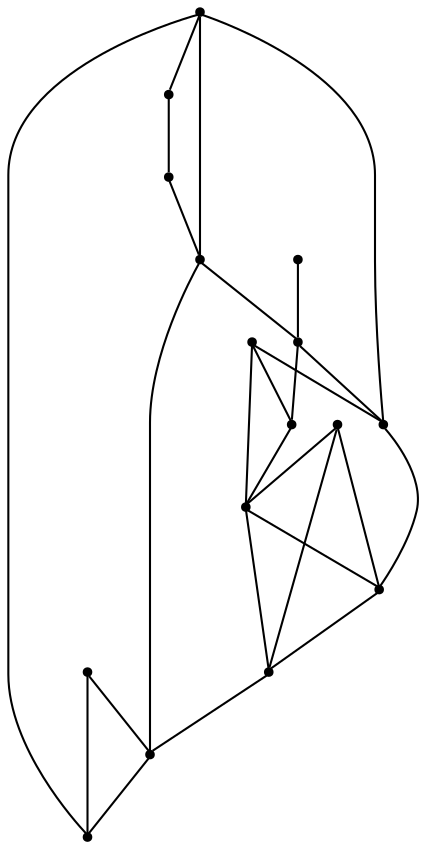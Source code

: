 graph {
  node [shape=point,comment="{\"directed\":false,\"doi\":\"10.1007/978-3-031-22203-0_17\",\"figure\":\"3 (2)\"}"]

  v0 [pos="1438.5396622249932,480.13636648792635"]
  v1 [pos="1509.6363459309941,353.49293673563693"]
  v2 [pos="1417.5789485108153,296.19297121406385"]
  v3 [pos="1363.112988804271,357.4931078908364"]
  v4 [pos="1363.819392536477,221.47431673582196"]
  v5 [pos="1305.1036916983462,518.6005289438972"]
  v6 [pos="1339.4821974309584,477.8028273346627"]
  v7 [pos="1309.9774259728022,284.3567443606744"]
  v8 [pos="1304.5182967250194,357.99341542960906"]
  v9 [pos="1225.3390164222733,265.47976035076636"]
  v10 [pos="1250.3012220853443,343.86704003769535"]
  v11 [pos="1193.2942692075917,485.3037523332265"]
  v12 [pos="1202.3363832331893,388.45634534824353"]
  v13 [pos="1256.2625726561052,406.79209522562655"]
  v14 [pos="1206.5453006006135,338.4907052126791"]
  v15 [pos="1200.5027158262437,433.5463397233946"]

  v0 -- v5 [id="-1",pos="1438.5396622249932,480.13636648792635 1423.291628023735,493.0602966818779 1405.648140550051,503.7139706811894 1385.6165482970528,510.39107868468597 1361.1337519896654,518.5519154021398 1333.0836402294926,520.7725764282399 1305.1036916983462,518.6005289438972"]
  v11 -- v15 [id="-2",pos="1193.2942692075917,485.3037523332265 1200.5027158262437,433.5463397233946 1200.5027158262437,433.5463397233946 1200.5027158262437,433.5463397233946"]
  v15 -- v12 [id="-3",pos="1200.5027158262437,433.5463397233946 1202.3363832331893,388.45634534824353 1202.3363832331893,388.45634534824353 1202.3363832331893,388.45634534824353"]
  v14 -- v10 [id="-5",pos="1206.5453006006135,338.4907052126791 1250.3012220853443,343.86704003769535 1250.3012220853443,343.86704003769535 1250.3012220853443,343.86704003769535"]
  v13 -- v0 [id="-6",pos="1256.2625726561052,406.79209522562655 1438.5396622249932,480.13636648792635 1438.5396622249932,480.13636648792635 1438.5396622249932,480.13636648792635"]
  v3 -- v4 [id="-8",pos="1363.112988804271,357.4931078908364 1363.819392536477,221.47431673582196 1363.819392536477,221.47431673582196 1363.819392536477,221.47431673582196"]
  v9 -- v11 [id="-11",pos="1225.3390164222733,265.47976035076636 1189.0881832313053,296.7550371953905 1160.711514397003,338.72353649468437 1149.1205400243769,373.4959544913396 1131.9990291231475,424.85974105943586 1151.5031280132785,460.52202980910045 1193.2942692075917,485.3037523332265"]
  v9 -- v4 [id="-12",pos="1225.3390164222733,265.47976035076636 1247.4537296805456,246.34955500107526 1272.5145759369368,231.21927496479043 1298.4734545618212,224.14067358836587 1320.0958008623375,218.24528297122652 1342.336901698362,217.93477726644778 1363.819392536477,221.47431673582196"]
  v13 -- v10 [id="-13",pos="1256.2625726561052,406.79209522562655 1259.2486012539348,386.5198888245227 1255.9843646343486,365.25086266574215 1250.3012220853443,343.86704003769535"]
  v12 -- v13 [id="-14",pos="1202.3363832331893,388.45634534824353 1215.5895130439953,399.70805078428106 1233.592411508955,405.792274993561 1256.2625726561052,406.79209522562655"]
  v11 -- v5 [id="-15",pos="1193.2942692075917,485.3037523332265 1197.0416102182644,487.5098975111349 1200.99985811398,489.6586320247279 1205.129472686361,491.7216844687238 1233.1605475258489,505.74875410770596 1269.0739966854576,515.8148708060198 1305.1036916983462,518.6005289438972"]
  v11 -- v13 [id="-16",pos="1193.2942692075917,485.3037523332265 1234.7732126159506,462.97812354387975 1251.9664812077142,435.9125416205418 1256.2625726561052,406.79209522562655"]
  v8 -- v3 [id="-17",pos="1304.5182967250194,357.99341542960906 1324.9769120624228,360.3884843944649 1344.4069105679105,359.56600707277187 1363.112988804271,357.4931078908364"]
  v3 -- v1 [id="-18",pos="1363.112988804271,357.4931078908364 1415.3290237047427,351.7220869635194 1462.0296828609153,336.24614228101933 1509.6363459309941,353.49293673563693"]
  v10 -- v9 [id="-19",pos="1250.3012220853443,343.86704003769535 1243.2493541658648,317.3102829057322 1232.4555833237825,290.5899684827217 1225.3390164222733,265.47976035076636"]
  v4 -- v1 [id="-20",pos="1363.819392536477,221.47431673582196 1410.3871778575185,229.05273492392985 1453.4163665393423,254.60081891930952 1478.9647270080811,280.1488880300714 1502.8664789704853,304.05036741271067 1511.4681430274745,327.95184679535 1509.6363459309941,353.49293673563693"]
  v7 -- v3 [id="-21",pos="1309.9774259728022,284.3567443606744 1314.6052002476024,312.8203438049147 1332.316355052164,337.1572724358536 1363.112988804271,357.4931078908364"]
  v7 -- v8 [id="-22",pos="1309.9774259728022,284.3567443606744 1298.8111090597972,304.9024110738559 1297.0190602722348,329.4476846019464 1304.5182967250194,357.99341542960906"]
  v6 -- v5 [id="-23",pos="1339.4821974309584,477.8028273346627 1316.5222638643588,484.38713652598096 1305.0621048731718,498.0141263998786 1305.1036916983462,518.6005289438972"]
  v6 -- v0 [id="-24",pos="1339.4821974309584,477.8028273346627 1376.3234825810105,475.0524076241807 1409.328669256601,475.84420089728656 1438.5396622249932,480.13636648792635"]
  v10 -- v8 [id="-26",pos="1250.3012220853443,343.86704003769535 1269.2221069452316,351.6703372102189 1287.2426182718561,355.9870163754707 1304.5182967250194,357.99341542960906"]
  v2 -- v1 [id="-27",pos="1417.5789485108153,296.19297121406385 1453.8733732686655,301.7769832660287 1483.7989728751465,322.48836731328294 1509.6363459309941,353.49293673563693"]
  v2 -- v4 [id="-28",pos="1417.5789485108153,296.19297121406385 1398.9520569029864,278.9819594843436 1381.0325864420463,254.06161427126955 1363.819392536477,221.47431673582196"]
  v2 -- v3 [id="-29",pos="1417.5789485108153,296.19297121406385 1400.2397223613689,309.4863803370208 1382.0744190776088,329.9060560932075 1363.112988804271,357.4931078908364"]
  v7 -- v9 [id="-30",pos="1309.9774259728022,284.3567443606744 1279.3871366361248,279.44033097560475 1251.178424307487,273.10608017221523 1225.3390164222733,265.47976035076636"]
  v1 -- v0 [id="-31",pos="1509.6363459309941,353.49293673563693 1508.6522354696658,367.83497029909654 1504.3504512847348,382.7027109014553 1497.630216785453,398.37461800745564 1485.640438589291,426.37448908591074 1465.9456149629405,456.9191905662375 1438.5396622249932,480.13636648792635"]
}